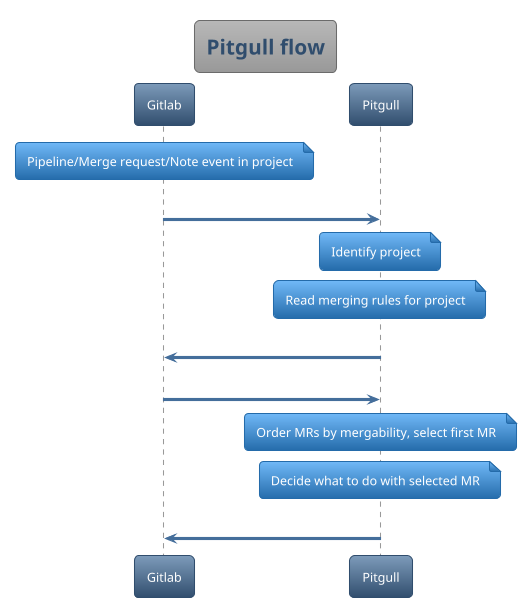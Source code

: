 @startuml
title Pitgull flow
!theme spacelab
note over Gitlab: Pipeline/Merge request/Note event in project
Gitlab->Pitgull: Webhook
note over Pitgull: Identify project
note over Pitgull: Read merging rules for project
Pitgull->Gitlab: List merge requests for project
Gitlab->Pitgull: Merge requests for project
note over Pitgull: Order MRs by mergability, select first MR
note over Pitgull: Decide what to do with selected MR
Pitgull->Gitlab: Rebase/Accept MR
@enduml